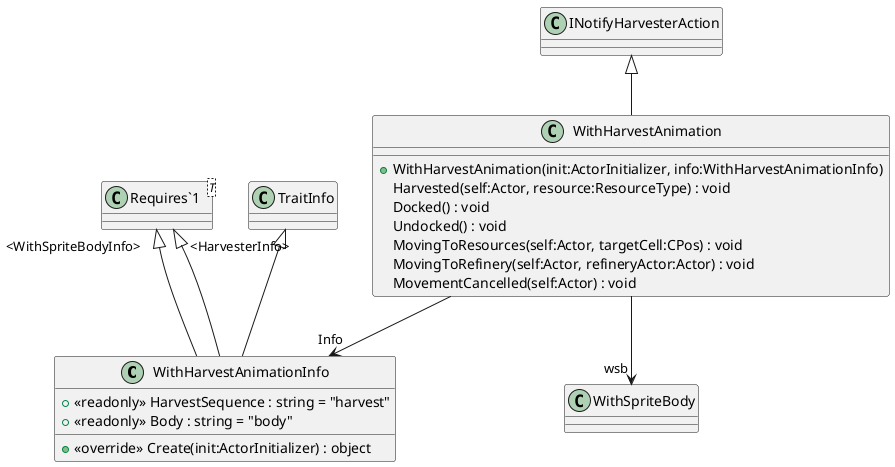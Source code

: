 @startuml
class WithHarvestAnimationInfo {
    + <<readonly>> HarvestSequence : string = "harvest"
    + <<readonly>> Body : string = "body"
    + <<override>> Create(init:ActorInitializer) : object
}
class WithHarvestAnimation {
    + WithHarvestAnimation(init:ActorInitializer, info:WithHarvestAnimationInfo)
    Harvested(self:Actor, resource:ResourceType) : void
    Docked() : void
    Undocked() : void
    MovingToResources(self:Actor, targetCell:CPos) : void
    MovingToRefinery(self:Actor, refineryActor:Actor) : void
    MovementCancelled(self:Actor) : void
}
class "Requires`1"<T> {
}
TraitInfo <|-- WithHarvestAnimationInfo
"Requires`1" "<WithSpriteBodyInfo>" <|-- WithHarvestAnimationInfo
"Requires`1" "<HarvesterInfo>" <|-- WithHarvestAnimationInfo
INotifyHarvesterAction <|-- WithHarvestAnimation
WithHarvestAnimation --> "Info" WithHarvestAnimationInfo
WithHarvestAnimation --> "wsb" WithSpriteBody
@enduml
